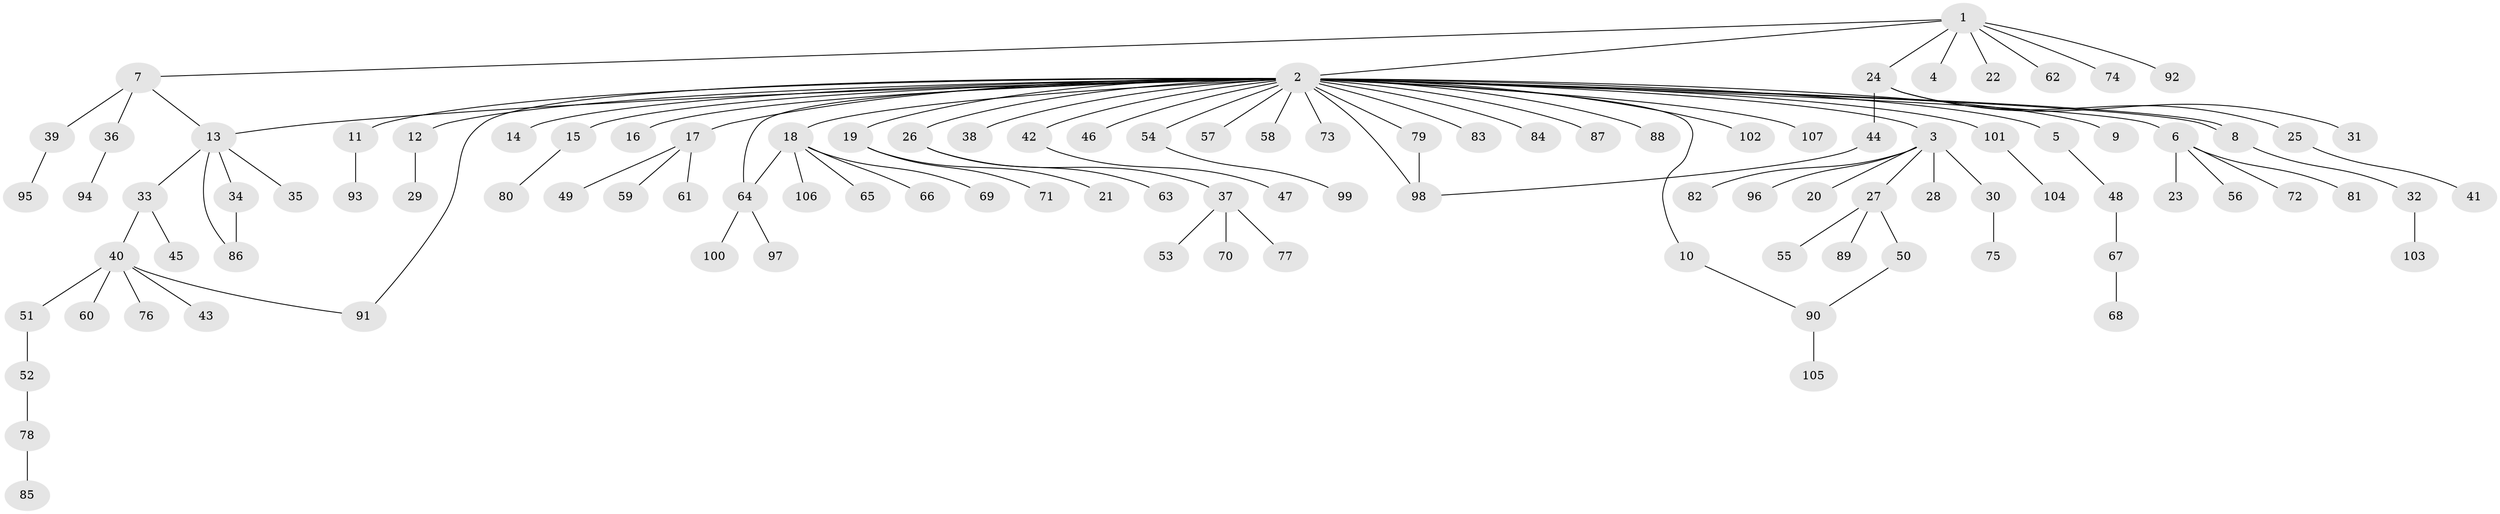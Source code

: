 // Generated by graph-tools (version 1.1) at 2025/49/03/09/25 03:49:56]
// undirected, 107 vertices, 114 edges
graph export_dot {
graph [start="1"]
  node [color=gray90,style=filled];
  1;
  2;
  3;
  4;
  5;
  6;
  7;
  8;
  9;
  10;
  11;
  12;
  13;
  14;
  15;
  16;
  17;
  18;
  19;
  20;
  21;
  22;
  23;
  24;
  25;
  26;
  27;
  28;
  29;
  30;
  31;
  32;
  33;
  34;
  35;
  36;
  37;
  38;
  39;
  40;
  41;
  42;
  43;
  44;
  45;
  46;
  47;
  48;
  49;
  50;
  51;
  52;
  53;
  54;
  55;
  56;
  57;
  58;
  59;
  60;
  61;
  62;
  63;
  64;
  65;
  66;
  67;
  68;
  69;
  70;
  71;
  72;
  73;
  74;
  75;
  76;
  77;
  78;
  79;
  80;
  81;
  82;
  83;
  84;
  85;
  86;
  87;
  88;
  89;
  90;
  91;
  92;
  93;
  94;
  95;
  96;
  97;
  98;
  99;
  100;
  101;
  102;
  103;
  104;
  105;
  106;
  107;
  1 -- 2;
  1 -- 4;
  1 -- 7;
  1 -- 22;
  1 -- 24;
  1 -- 62;
  1 -- 74;
  1 -- 92;
  2 -- 3;
  2 -- 5;
  2 -- 6;
  2 -- 8;
  2 -- 8;
  2 -- 9;
  2 -- 10;
  2 -- 11;
  2 -- 12;
  2 -- 13;
  2 -- 14;
  2 -- 15;
  2 -- 16;
  2 -- 17;
  2 -- 18;
  2 -- 19;
  2 -- 26;
  2 -- 38;
  2 -- 42;
  2 -- 46;
  2 -- 54;
  2 -- 57;
  2 -- 58;
  2 -- 64;
  2 -- 73;
  2 -- 79;
  2 -- 83;
  2 -- 84;
  2 -- 87;
  2 -- 88;
  2 -- 91;
  2 -- 98;
  2 -- 101;
  2 -- 102;
  2 -- 107;
  3 -- 20;
  3 -- 27;
  3 -- 28;
  3 -- 30;
  3 -- 82;
  3 -- 96;
  5 -- 48;
  6 -- 23;
  6 -- 56;
  6 -- 72;
  6 -- 81;
  7 -- 13;
  7 -- 36;
  7 -- 39;
  8 -- 32;
  10 -- 90;
  11 -- 93;
  12 -- 29;
  13 -- 33;
  13 -- 34;
  13 -- 35;
  13 -- 86;
  15 -- 80;
  17 -- 49;
  17 -- 59;
  17 -- 61;
  18 -- 64;
  18 -- 65;
  18 -- 66;
  18 -- 69;
  18 -- 106;
  19 -- 21;
  19 -- 71;
  24 -- 25;
  24 -- 31;
  24 -- 44;
  25 -- 41;
  26 -- 37;
  26 -- 63;
  27 -- 50;
  27 -- 55;
  27 -- 89;
  30 -- 75;
  32 -- 103;
  33 -- 40;
  33 -- 45;
  34 -- 86;
  36 -- 94;
  37 -- 53;
  37 -- 70;
  37 -- 77;
  39 -- 95;
  40 -- 43;
  40 -- 51;
  40 -- 60;
  40 -- 76;
  40 -- 91;
  42 -- 47;
  44 -- 98;
  48 -- 67;
  50 -- 90;
  51 -- 52;
  52 -- 78;
  54 -- 99;
  64 -- 97;
  64 -- 100;
  67 -- 68;
  78 -- 85;
  79 -- 98;
  90 -- 105;
  101 -- 104;
}
